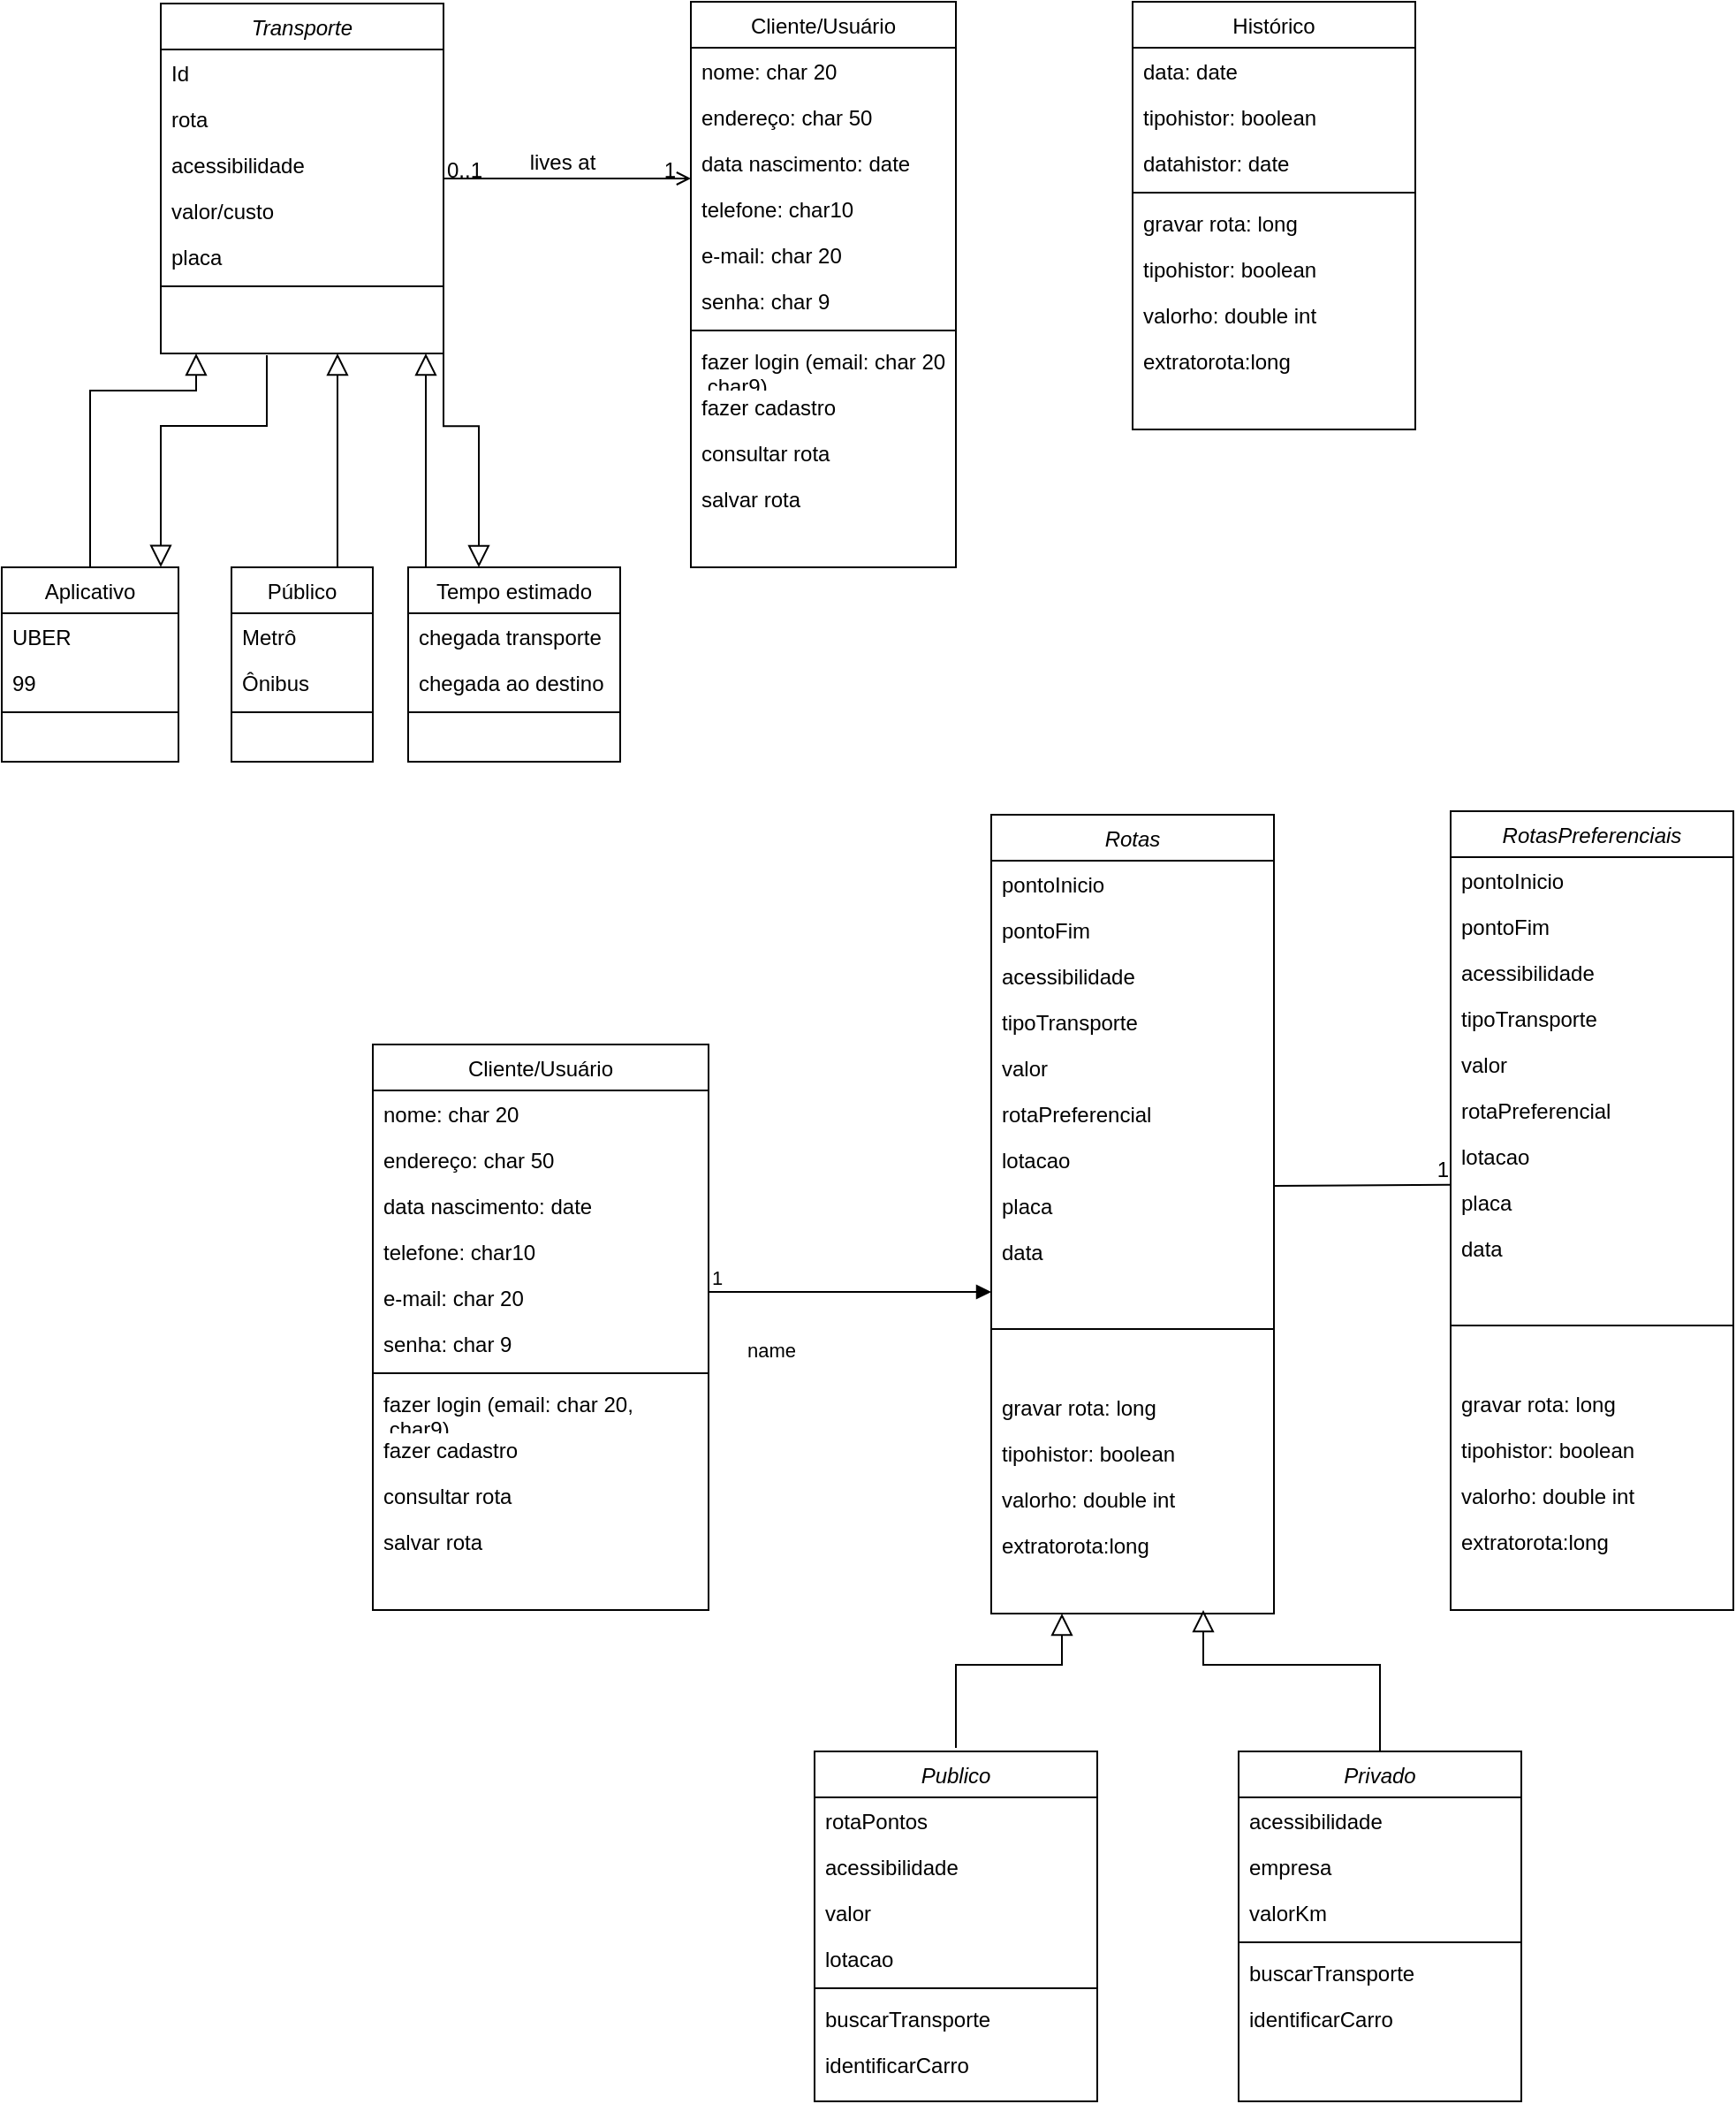 <mxfile version="15.2.9" type="github">
  <diagram id="C5RBs43oDa-KdzZeNtuy" name="Page-1">
    <mxGraphModel dx="1597" dy="752" grid="1" gridSize="10" guides="1" tooltips="1" connect="1" arrows="1" fold="1" page="1" pageScale="1" pageWidth="1169" pageHeight="1654" math="0" shadow="0">
      <root>
        <mxCell id="WIyWlLk6GJQsqaUBKTNV-0" />
        <mxCell id="WIyWlLk6GJQsqaUBKTNV-1" parent="WIyWlLk6GJQsqaUBKTNV-0" />
        <mxCell id="zkfFHV4jXpPFQw0GAbJ--0" value="Transporte" style="swimlane;fontStyle=2;align=center;verticalAlign=top;childLayout=stackLayout;horizontal=1;startSize=26;horizontalStack=0;resizeParent=1;resizeLast=0;collapsible=1;marginBottom=0;rounded=0;shadow=0;strokeWidth=1;" parent="WIyWlLk6GJQsqaUBKTNV-1" vertex="1">
          <mxGeometry x="110" y="51" width="160" height="198" as="geometry">
            <mxRectangle x="230" y="140" width="160" height="26" as="alternateBounds" />
          </mxGeometry>
        </mxCell>
        <mxCell id="zkfFHV4jXpPFQw0GAbJ--1" value="Id" style="text;align=left;verticalAlign=top;spacingLeft=4;spacingRight=4;overflow=hidden;rotatable=0;points=[[0,0.5],[1,0.5]];portConstraint=eastwest;" parent="zkfFHV4jXpPFQw0GAbJ--0" vertex="1">
          <mxGeometry y="26" width="160" height="26" as="geometry" />
        </mxCell>
        <mxCell id="zkfFHV4jXpPFQw0GAbJ--2" value="rota" style="text;align=left;verticalAlign=top;spacingLeft=4;spacingRight=4;overflow=hidden;rotatable=0;points=[[0,0.5],[1,0.5]];portConstraint=eastwest;rounded=0;shadow=0;html=0;" parent="zkfFHV4jXpPFQw0GAbJ--0" vertex="1">
          <mxGeometry y="52" width="160" height="26" as="geometry" />
        </mxCell>
        <mxCell id="hEZi3NW87GIdmJzUYA8E-1" value="acessibilidade" style="text;align=left;verticalAlign=top;spacingLeft=4;spacingRight=4;overflow=hidden;rotatable=0;points=[[0,0.5],[1,0.5]];portConstraint=eastwest;rounded=0;shadow=0;html=0;" parent="zkfFHV4jXpPFQw0GAbJ--0" vertex="1">
          <mxGeometry y="78" width="160" height="26" as="geometry" />
        </mxCell>
        <mxCell id="hEZi3NW87GIdmJzUYA8E-2" value="valor/custo" style="text;align=left;verticalAlign=top;spacingLeft=4;spacingRight=4;overflow=hidden;rotatable=0;points=[[0,0.5],[1,0.5]];portConstraint=eastwest;rounded=0;shadow=0;html=0;" parent="zkfFHV4jXpPFQw0GAbJ--0" vertex="1">
          <mxGeometry y="104" width="160" height="26" as="geometry" />
        </mxCell>
        <mxCell id="zkfFHV4jXpPFQw0GAbJ--3" value="placa" style="text;align=left;verticalAlign=top;spacingLeft=4;spacingRight=4;overflow=hidden;rotatable=0;points=[[0,0.5],[1,0.5]];portConstraint=eastwest;rounded=0;shadow=0;html=0;" parent="zkfFHV4jXpPFQw0GAbJ--0" vertex="1">
          <mxGeometry y="130" width="160" height="26" as="geometry" />
        </mxCell>
        <mxCell id="zkfFHV4jXpPFQw0GAbJ--4" value="" style="line;html=1;strokeWidth=1;align=left;verticalAlign=middle;spacingTop=-1;spacingLeft=3;spacingRight=3;rotatable=0;labelPosition=right;points=[];portConstraint=eastwest;" parent="zkfFHV4jXpPFQw0GAbJ--0" vertex="1">
          <mxGeometry y="156" width="160" height="8" as="geometry" />
        </mxCell>
        <mxCell id="zkfFHV4jXpPFQw0GAbJ--6" value="Aplicativo" style="swimlane;fontStyle=0;align=center;verticalAlign=top;childLayout=stackLayout;horizontal=1;startSize=26;horizontalStack=0;resizeParent=1;resizeLast=0;collapsible=1;marginBottom=0;rounded=0;shadow=0;strokeWidth=1;" parent="WIyWlLk6GJQsqaUBKTNV-1" vertex="1">
          <mxGeometry x="20" y="370" width="100" height="110" as="geometry">
            <mxRectangle x="130" y="380" width="160" height="26" as="alternateBounds" />
          </mxGeometry>
        </mxCell>
        <mxCell id="zkfFHV4jXpPFQw0GAbJ--7" value="UBER" style="text;align=left;verticalAlign=top;spacingLeft=4;spacingRight=4;overflow=hidden;rotatable=0;points=[[0,0.5],[1,0.5]];portConstraint=eastwest;" parent="zkfFHV4jXpPFQw0GAbJ--6" vertex="1">
          <mxGeometry y="26" width="100" height="26" as="geometry" />
        </mxCell>
        <mxCell id="zkfFHV4jXpPFQw0GAbJ--8" value="99" style="text;align=left;verticalAlign=top;spacingLeft=4;spacingRight=4;overflow=hidden;rotatable=0;points=[[0,0.5],[1,0.5]];portConstraint=eastwest;rounded=0;shadow=0;html=0;" parent="zkfFHV4jXpPFQw0GAbJ--6" vertex="1">
          <mxGeometry y="52" width="100" height="26" as="geometry" />
        </mxCell>
        <mxCell id="zkfFHV4jXpPFQw0GAbJ--9" value="" style="line;html=1;strokeWidth=1;align=left;verticalAlign=middle;spacingTop=-1;spacingLeft=3;spacingRight=3;rotatable=0;labelPosition=right;points=[];portConstraint=eastwest;" parent="zkfFHV4jXpPFQw0GAbJ--6" vertex="1">
          <mxGeometry y="78" width="100" height="8" as="geometry" />
        </mxCell>
        <mxCell id="zkfFHV4jXpPFQw0GAbJ--12" value="" style="endArrow=block;endSize=10;endFill=0;shadow=0;strokeWidth=1;rounded=0;edgeStyle=elbowEdgeStyle;elbow=vertical;" parent="WIyWlLk6GJQsqaUBKTNV-1" source="zkfFHV4jXpPFQw0GAbJ--6" target="zkfFHV4jXpPFQw0GAbJ--0" edge="1">
          <mxGeometry width="160" relative="1" as="geometry">
            <mxPoint x="200" y="203" as="sourcePoint" />
            <mxPoint x="200" y="203" as="targetPoint" />
            <Array as="points">
              <mxPoint x="130" y="270" />
              <mxPoint x="140" y="280" />
            </Array>
          </mxGeometry>
        </mxCell>
        <mxCell id="zkfFHV4jXpPFQw0GAbJ--17" value="Cliente/Usuário" style="swimlane;fontStyle=0;align=center;verticalAlign=top;childLayout=stackLayout;horizontal=1;startSize=26;horizontalStack=0;resizeParent=1;resizeLast=0;collapsible=1;marginBottom=0;rounded=0;shadow=0;strokeWidth=1;" parent="WIyWlLk6GJQsqaUBKTNV-1" vertex="1">
          <mxGeometry x="410" y="50" width="150" height="320" as="geometry">
            <mxRectangle x="550" y="140" width="160" height="26" as="alternateBounds" />
          </mxGeometry>
        </mxCell>
        <mxCell id="zkfFHV4jXpPFQw0GAbJ--18" value="nome: char 20" style="text;align=left;verticalAlign=top;spacingLeft=4;spacingRight=4;overflow=hidden;rotatable=0;points=[[0,0.5],[1,0.5]];portConstraint=eastwest;" parent="zkfFHV4jXpPFQw0GAbJ--17" vertex="1">
          <mxGeometry y="26" width="150" height="26" as="geometry" />
        </mxCell>
        <mxCell id="zkfFHV4jXpPFQw0GAbJ--19" value="endereço: char 50" style="text;align=left;verticalAlign=top;spacingLeft=4;spacingRight=4;overflow=hidden;rotatable=0;points=[[0,0.5],[1,0.5]];portConstraint=eastwest;rounded=0;shadow=0;html=0;" parent="zkfFHV4jXpPFQw0GAbJ--17" vertex="1">
          <mxGeometry y="52" width="150" height="26" as="geometry" />
        </mxCell>
        <mxCell id="zkfFHV4jXpPFQw0GAbJ--20" value="data nascimento: date" style="text;align=left;verticalAlign=top;spacingLeft=4;spacingRight=4;overflow=hidden;rotatable=0;points=[[0,0.5],[1,0.5]];portConstraint=eastwest;rounded=0;shadow=0;html=0;" parent="zkfFHV4jXpPFQw0GAbJ--17" vertex="1">
          <mxGeometry y="78" width="150" height="26" as="geometry" />
        </mxCell>
        <mxCell id="zkfFHV4jXpPFQw0GAbJ--21" value="telefone: char10" style="text;align=left;verticalAlign=top;spacingLeft=4;spacingRight=4;overflow=hidden;rotatable=0;points=[[0,0.5],[1,0.5]];portConstraint=eastwest;rounded=0;shadow=0;html=0;" parent="zkfFHV4jXpPFQw0GAbJ--17" vertex="1">
          <mxGeometry y="104" width="150" height="26" as="geometry" />
        </mxCell>
        <mxCell id="zkfFHV4jXpPFQw0GAbJ--22" value="e-mail: char 20" style="text;align=left;verticalAlign=top;spacingLeft=4;spacingRight=4;overflow=hidden;rotatable=0;points=[[0,0.5],[1,0.5]];portConstraint=eastwest;rounded=0;shadow=0;html=0;" parent="zkfFHV4jXpPFQw0GAbJ--17" vertex="1">
          <mxGeometry y="130" width="150" height="26" as="geometry" />
        </mxCell>
        <mxCell id="hEZi3NW87GIdmJzUYA8E-3" value="senha: char 9" style="text;align=left;verticalAlign=top;spacingLeft=4;spacingRight=4;overflow=hidden;rotatable=0;points=[[0,0.5],[1,0.5]];portConstraint=eastwest;rounded=0;shadow=0;html=0;" parent="zkfFHV4jXpPFQw0GAbJ--17" vertex="1">
          <mxGeometry y="156" width="150" height="26" as="geometry" />
        </mxCell>
        <mxCell id="zkfFHV4jXpPFQw0GAbJ--23" value="" style="line;html=1;strokeWidth=1;align=left;verticalAlign=middle;spacingTop=-1;spacingLeft=3;spacingRight=3;rotatable=0;labelPosition=right;points=[];portConstraint=eastwest;" parent="zkfFHV4jXpPFQw0GAbJ--17" vertex="1">
          <mxGeometry y="182" width="150" height="8" as="geometry" />
        </mxCell>
        <mxCell id="zkfFHV4jXpPFQw0GAbJ--24" value="fazer login (email: char 20,&#xa; char9)" style="text;align=left;verticalAlign=top;spacingLeft=4;spacingRight=4;overflow=hidden;rotatable=0;points=[[0,0.5],[1,0.5]];portConstraint=eastwest;" parent="zkfFHV4jXpPFQw0GAbJ--17" vertex="1">
          <mxGeometry y="190" width="150" height="26" as="geometry" />
        </mxCell>
        <mxCell id="zkfFHV4jXpPFQw0GAbJ--25" value="fazer cadastro" style="text;align=left;verticalAlign=top;spacingLeft=4;spacingRight=4;overflow=hidden;rotatable=0;points=[[0,0.5],[1,0.5]];portConstraint=eastwest;" parent="zkfFHV4jXpPFQw0GAbJ--17" vertex="1">
          <mxGeometry y="216" width="150" height="26" as="geometry" />
        </mxCell>
        <mxCell id="hEZi3NW87GIdmJzUYA8E-16" value="consultar rota" style="text;align=left;verticalAlign=top;spacingLeft=4;spacingRight=4;overflow=hidden;rotatable=0;points=[[0,0.5],[1,0.5]];portConstraint=eastwest;" parent="zkfFHV4jXpPFQw0GAbJ--17" vertex="1">
          <mxGeometry y="242" width="150" height="26" as="geometry" />
        </mxCell>
        <mxCell id="hEZi3NW87GIdmJzUYA8E-17" value="salvar rota" style="text;align=left;verticalAlign=top;spacingLeft=4;spacingRight=4;overflow=hidden;rotatable=0;points=[[0,0.5],[1,0.5]];portConstraint=eastwest;" parent="zkfFHV4jXpPFQw0GAbJ--17" vertex="1">
          <mxGeometry y="268" width="150" height="26" as="geometry" />
        </mxCell>
        <mxCell id="zkfFHV4jXpPFQw0GAbJ--26" value="" style="endArrow=open;shadow=0;strokeWidth=1;rounded=0;endFill=1;edgeStyle=elbowEdgeStyle;elbow=vertical;" parent="WIyWlLk6GJQsqaUBKTNV-1" source="zkfFHV4jXpPFQw0GAbJ--0" target="zkfFHV4jXpPFQw0GAbJ--17" edge="1">
          <mxGeometry x="0.5" y="41" relative="1" as="geometry">
            <mxPoint x="380" y="192" as="sourcePoint" />
            <mxPoint x="540" y="192" as="targetPoint" />
            <mxPoint x="-40" y="32" as="offset" />
          </mxGeometry>
        </mxCell>
        <mxCell id="zkfFHV4jXpPFQw0GAbJ--27" value="0..1" style="resizable=0;align=left;verticalAlign=bottom;labelBackgroundColor=none;fontSize=12;" parent="zkfFHV4jXpPFQw0GAbJ--26" connectable="0" vertex="1">
          <mxGeometry x="-1" relative="1" as="geometry">
            <mxPoint y="4" as="offset" />
          </mxGeometry>
        </mxCell>
        <mxCell id="zkfFHV4jXpPFQw0GAbJ--28" value="1" style="resizable=0;align=right;verticalAlign=bottom;labelBackgroundColor=none;fontSize=12;" parent="zkfFHV4jXpPFQw0GAbJ--26" connectable="0" vertex="1">
          <mxGeometry x="1" relative="1" as="geometry">
            <mxPoint x="-7" y="4" as="offset" />
          </mxGeometry>
        </mxCell>
        <mxCell id="zkfFHV4jXpPFQw0GAbJ--29" value="lives at" style="text;html=1;resizable=0;points=[];;align=center;verticalAlign=middle;labelBackgroundColor=none;rounded=0;shadow=0;strokeWidth=1;fontSize=12;" parent="zkfFHV4jXpPFQw0GAbJ--26" vertex="1" connectable="0">
          <mxGeometry x="0.5" y="49" relative="1" as="geometry">
            <mxPoint x="-38" y="40" as="offset" />
          </mxGeometry>
        </mxCell>
        <mxCell id="hEZi3NW87GIdmJzUYA8E-4" value="Histórico" style="swimlane;fontStyle=0;align=center;verticalAlign=top;childLayout=stackLayout;horizontal=1;startSize=26;horizontalStack=0;resizeParent=1;resizeLast=0;collapsible=1;marginBottom=0;rounded=0;shadow=0;strokeWidth=1;" parent="WIyWlLk6GJQsqaUBKTNV-1" vertex="1">
          <mxGeometry x="660" y="50" width="160" height="242" as="geometry">
            <mxRectangle x="550" y="140" width="160" height="26" as="alternateBounds" />
          </mxGeometry>
        </mxCell>
        <mxCell id="hEZi3NW87GIdmJzUYA8E-5" value="data: date" style="text;align=left;verticalAlign=top;spacingLeft=4;spacingRight=4;overflow=hidden;rotatable=0;points=[[0,0.5],[1,0.5]];portConstraint=eastwest;" parent="hEZi3NW87GIdmJzUYA8E-4" vertex="1">
          <mxGeometry y="26" width="160" height="26" as="geometry" />
        </mxCell>
        <mxCell id="hEZi3NW87GIdmJzUYA8E-6" value="tipohistor: boolean" style="text;align=left;verticalAlign=top;spacingLeft=4;spacingRight=4;overflow=hidden;rotatable=0;points=[[0,0.5],[1,0.5]];portConstraint=eastwest;rounded=0;shadow=0;html=0;" parent="hEZi3NW87GIdmJzUYA8E-4" vertex="1">
          <mxGeometry y="52" width="160" height="26" as="geometry" />
        </mxCell>
        <mxCell id="hEZi3NW87GIdmJzUYA8E-7" value="datahistor: date" style="text;align=left;verticalAlign=top;spacingLeft=4;spacingRight=4;overflow=hidden;rotatable=0;points=[[0,0.5],[1,0.5]];portConstraint=eastwest;rounded=0;shadow=0;html=0;" parent="hEZi3NW87GIdmJzUYA8E-4" vertex="1">
          <mxGeometry y="78" width="160" height="26" as="geometry" />
        </mxCell>
        <mxCell id="hEZi3NW87GIdmJzUYA8E-11" value="" style="line;html=1;strokeWidth=1;align=left;verticalAlign=middle;spacingTop=-1;spacingLeft=3;spacingRight=3;rotatable=0;labelPosition=right;points=[];portConstraint=eastwest;" parent="hEZi3NW87GIdmJzUYA8E-4" vertex="1">
          <mxGeometry y="104" width="160" height="8" as="geometry" />
        </mxCell>
        <mxCell id="hEZi3NW87GIdmJzUYA8E-12" value="gravar rota: long" style="text;align=left;verticalAlign=top;spacingLeft=4;spacingRight=4;overflow=hidden;rotatable=0;points=[[0,0.5],[1,0.5]];portConstraint=eastwest;" parent="hEZi3NW87GIdmJzUYA8E-4" vertex="1">
          <mxGeometry y="112" width="160" height="26" as="geometry" />
        </mxCell>
        <mxCell id="hEZi3NW87GIdmJzUYA8E-13" value="tipohistor: boolean" style="text;align=left;verticalAlign=top;spacingLeft=4;spacingRight=4;overflow=hidden;rotatable=0;points=[[0,0.5],[1,0.5]];portConstraint=eastwest;" parent="hEZi3NW87GIdmJzUYA8E-4" vertex="1">
          <mxGeometry y="138" width="160" height="26" as="geometry" />
        </mxCell>
        <mxCell id="hEZi3NW87GIdmJzUYA8E-14" value="valorho: double int" style="text;align=left;verticalAlign=top;spacingLeft=4;spacingRight=4;overflow=hidden;rotatable=0;points=[[0,0.5],[1,0.5]];portConstraint=eastwest;" parent="hEZi3NW87GIdmJzUYA8E-4" vertex="1">
          <mxGeometry y="164" width="160" height="26" as="geometry" />
        </mxCell>
        <mxCell id="hEZi3NW87GIdmJzUYA8E-15" value="extratorota:long" style="text;align=left;verticalAlign=top;spacingLeft=4;spacingRight=4;overflow=hidden;rotatable=0;points=[[0,0.5],[1,0.5]];portConstraint=eastwest;" parent="hEZi3NW87GIdmJzUYA8E-4" vertex="1">
          <mxGeometry y="190" width="160" height="26" as="geometry" />
        </mxCell>
        <mxCell id="hEZi3NW87GIdmJzUYA8E-18" value="" style="endArrow=block;endSize=10;endFill=0;shadow=0;strokeWidth=1;rounded=0;edgeStyle=elbowEdgeStyle;elbow=vertical;" parent="WIyWlLk6GJQsqaUBKTNV-1" edge="1">
          <mxGeometry width="160" relative="1" as="geometry">
            <mxPoint x="210" y="370" as="sourcePoint" />
            <mxPoint x="210" y="249" as="targetPoint" />
            <Array as="points">
              <mxPoint x="210" y="280" />
            </Array>
          </mxGeometry>
        </mxCell>
        <mxCell id="hEZi3NW87GIdmJzUYA8E-19" value="Público" style="swimlane;fontStyle=0;align=center;verticalAlign=top;childLayout=stackLayout;horizontal=1;startSize=26;horizontalStack=0;resizeParent=1;resizeLast=0;collapsible=1;marginBottom=0;rounded=0;shadow=0;strokeWidth=1;" parent="WIyWlLk6GJQsqaUBKTNV-1" vertex="1">
          <mxGeometry x="150" y="370" width="80" height="110" as="geometry">
            <mxRectangle x="130" y="380" width="160" height="26" as="alternateBounds" />
          </mxGeometry>
        </mxCell>
        <mxCell id="hEZi3NW87GIdmJzUYA8E-20" value="Metrô" style="text;align=left;verticalAlign=top;spacingLeft=4;spacingRight=4;overflow=hidden;rotatable=0;points=[[0,0.5],[1,0.5]];portConstraint=eastwest;" parent="hEZi3NW87GIdmJzUYA8E-19" vertex="1">
          <mxGeometry y="26" width="80" height="26" as="geometry" />
        </mxCell>
        <mxCell id="hEZi3NW87GIdmJzUYA8E-21" value="Ônibus" style="text;align=left;verticalAlign=top;spacingLeft=4;spacingRight=4;overflow=hidden;rotatable=0;points=[[0,0.5],[1,0.5]];portConstraint=eastwest;rounded=0;shadow=0;html=0;" parent="hEZi3NW87GIdmJzUYA8E-19" vertex="1">
          <mxGeometry y="52" width="80" height="26" as="geometry" />
        </mxCell>
        <mxCell id="hEZi3NW87GIdmJzUYA8E-22" value="" style="line;html=1;strokeWidth=1;align=left;verticalAlign=middle;spacingTop=-1;spacingLeft=3;spacingRight=3;rotatable=0;labelPosition=right;points=[];portConstraint=eastwest;" parent="hEZi3NW87GIdmJzUYA8E-19" vertex="1">
          <mxGeometry y="78" width="80" height="8" as="geometry" />
        </mxCell>
        <mxCell id="hEZi3NW87GIdmJzUYA8E-23" value="" style="endArrow=block;endSize=10;endFill=0;shadow=0;strokeWidth=1;rounded=0;edgeStyle=elbowEdgeStyle;elbow=vertical;entryX=0.9;entryY=-0.001;entryDx=0;entryDy=0;entryPerimeter=0;" parent="WIyWlLk6GJQsqaUBKTNV-1" target="zkfFHV4jXpPFQw0GAbJ--6" edge="1">
          <mxGeometry width="160" relative="1" as="geometry">
            <mxPoint x="170" y="250" as="sourcePoint" />
            <mxPoint x="150" y="259" as="targetPoint" />
            <Array as="points">
              <mxPoint x="150" y="290" />
            </Array>
          </mxGeometry>
        </mxCell>
        <mxCell id="hEZi3NW87GIdmJzUYA8E-24" value="Tempo estimado" style="swimlane;fontStyle=0;align=center;verticalAlign=top;childLayout=stackLayout;horizontal=1;startSize=26;horizontalStack=0;resizeParent=1;resizeLast=0;collapsible=1;marginBottom=0;rounded=0;shadow=0;strokeWidth=1;" parent="WIyWlLk6GJQsqaUBKTNV-1" vertex="1">
          <mxGeometry x="250" y="370" width="120" height="110" as="geometry">
            <mxRectangle x="130" y="380" width="160" height="26" as="alternateBounds" />
          </mxGeometry>
        </mxCell>
        <mxCell id="hEZi3NW87GIdmJzUYA8E-25" value="chegada transporte" style="text;align=left;verticalAlign=top;spacingLeft=4;spacingRight=4;overflow=hidden;rotatable=0;points=[[0,0.5],[1,0.5]];portConstraint=eastwest;" parent="hEZi3NW87GIdmJzUYA8E-24" vertex="1">
          <mxGeometry y="26" width="120" height="26" as="geometry" />
        </mxCell>
        <mxCell id="hEZi3NW87GIdmJzUYA8E-26" value="chegada ao destino" style="text;align=left;verticalAlign=top;spacingLeft=4;spacingRight=4;overflow=hidden;rotatable=0;points=[[0,0.5],[1,0.5]];portConstraint=eastwest;rounded=0;shadow=0;html=0;" parent="hEZi3NW87GIdmJzUYA8E-24" vertex="1">
          <mxGeometry y="52" width="120" height="26" as="geometry" />
        </mxCell>
        <mxCell id="hEZi3NW87GIdmJzUYA8E-27" value="" style="line;html=1;strokeWidth=1;align=left;verticalAlign=middle;spacingTop=-1;spacingLeft=3;spacingRight=3;rotatable=0;labelPosition=right;points=[];portConstraint=eastwest;" parent="hEZi3NW87GIdmJzUYA8E-24" vertex="1">
          <mxGeometry y="78" width="120" height="8" as="geometry" />
        </mxCell>
        <mxCell id="hEZi3NW87GIdmJzUYA8E-28" value="" style="endArrow=block;endSize=10;endFill=0;shadow=0;strokeWidth=1;rounded=0;edgeStyle=elbowEdgeStyle;elbow=vertical;" parent="WIyWlLk6GJQsqaUBKTNV-1" edge="1">
          <mxGeometry width="160" relative="1" as="geometry">
            <mxPoint x="260" y="370" as="sourcePoint" />
            <mxPoint x="260" y="249" as="targetPoint" />
            <Array as="points">
              <mxPoint x="240" y="300" />
            </Array>
          </mxGeometry>
        </mxCell>
        <mxCell id="hEZi3NW87GIdmJzUYA8E-29" value="" style="endArrow=block;endSize=10;endFill=0;shadow=0;strokeWidth=1;rounded=0;edgeStyle=elbowEdgeStyle;elbow=vertical;entryX=0.9;entryY=-0.001;entryDx=0;entryDy=0;entryPerimeter=0;exitX=1;exitY=1;exitDx=0;exitDy=0;" parent="WIyWlLk6GJQsqaUBKTNV-1" source="zkfFHV4jXpPFQw0GAbJ--0" edge="1">
          <mxGeometry width="160" relative="1" as="geometry">
            <mxPoint x="350" y="250.11" as="sourcePoint" />
            <mxPoint x="290" y="370" as="targetPoint" />
            <Array as="points">
              <mxPoint x="330" y="290.11" />
            </Array>
          </mxGeometry>
        </mxCell>
        <mxCell id="9FR6ZJBjA45qDFDVuKuG-0" value="Publico" style="swimlane;fontStyle=2;align=center;verticalAlign=top;childLayout=stackLayout;horizontal=1;startSize=26;horizontalStack=0;resizeParent=1;resizeLast=0;collapsible=1;marginBottom=0;rounded=0;shadow=0;strokeWidth=1;" vertex="1" parent="WIyWlLk6GJQsqaUBKTNV-1">
          <mxGeometry x="480" y="1040" width="160" height="198" as="geometry">
            <mxRectangle x="230" y="140" width="160" height="26" as="alternateBounds" />
          </mxGeometry>
        </mxCell>
        <mxCell id="9FR6ZJBjA45qDFDVuKuG-2" value="rotaPontos" style="text;align=left;verticalAlign=top;spacingLeft=4;spacingRight=4;overflow=hidden;rotatable=0;points=[[0,0.5],[1,0.5]];portConstraint=eastwest;rounded=0;shadow=0;html=0;" vertex="1" parent="9FR6ZJBjA45qDFDVuKuG-0">
          <mxGeometry y="26" width="160" height="26" as="geometry" />
        </mxCell>
        <mxCell id="9FR6ZJBjA45qDFDVuKuG-3" value="acessibilidade" style="text;align=left;verticalAlign=top;spacingLeft=4;spacingRight=4;overflow=hidden;rotatable=0;points=[[0,0.5],[1,0.5]];portConstraint=eastwest;rounded=0;shadow=0;html=0;" vertex="1" parent="9FR6ZJBjA45qDFDVuKuG-0">
          <mxGeometry y="52" width="160" height="26" as="geometry" />
        </mxCell>
        <mxCell id="9FR6ZJBjA45qDFDVuKuG-4" value="valor" style="text;align=left;verticalAlign=top;spacingLeft=4;spacingRight=4;overflow=hidden;rotatable=0;points=[[0,0.5],[1,0.5]];portConstraint=eastwest;rounded=0;shadow=0;html=0;" vertex="1" parent="9FR6ZJBjA45qDFDVuKuG-0">
          <mxGeometry y="78" width="160" height="26" as="geometry" />
        </mxCell>
        <mxCell id="9FR6ZJBjA45qDFDVuKuG-5" value="lotacao" style="text;align=left;verticalAlign=top;spacingLeft=4;spacingRight=4;overflow=hidden;rotatable=0;points=[[0,0.5],[1,0.5]];portConstraint=eastwest;rounded=0;shadow=0;html=0;" vertex="1" parent="9FR6ZJBjA45qDFDVuKuG-0">
          <mxGeometry y="104" width="160" height="26" as="geometry" />
        </mxCell>
        <mxCell id="9FR6ZJBjA45qDFDVuKuG-6" value="" style="line;html=1;strokeWidth=1;align=left;verticalAlign=middle;spacingTop=-1;spacingLeft=3;spacingRight=3;rotatable=0;labelPosition=right;points=[];portConstraint=eastwest;" vertex="1" parent="9FR6ZJBjA45qDFDVuKuG-0">
          <mxGeometry y="130" width="160" height="8" as="geometry" />
        </mxCell>
        <mxCell id="9FR6ZJBjA45qDFDVuKuG-66" value="buscarTransporte" style="text;align=left;verticalAlign=top;spacingLeft=4;spacingRight=4;overflow=hidden;rotatable=0;points=[[0,0.5],[1,0.5]];portConstraint=eastwest;" vertex="1" parent="9FR6ZJBjA45qDFDVuKuG-0">
          <mxGeometry y="138" width="160" height="26" as="geometry" />
        </mxCell>
        <mxCell id="9FR6ZJBjA45qDFDVuKuG-68" value="identificarCarro" style="text;align=left;verticalAlign=top;spacingLeft=4;spacingRight=4;overflow=hidden;rotatable=0;points=[[0,0.5],[1,0.5]];portConstraint=eastwest;" vertex="1" parent="9FR6ZJBjA45qDFDVuKuG-0">
          <mxGeometry y="164" width="160" height="26" as="geometry" />
        </mxCell>
        <mxCell id="9FR6ZJBjA45qDFDVuKuG-8" value="Privado" style="swimlane;fontStyle=2;align=center;verticalAlign=top;childLayout=stackLayout;horizontal=1;startSize=26;horizontalStack=0;resizeParent=1;resizeLast=0;collapsible=1;marginBottom=0;rounded=0;shadow=0;strokeWidth=1;" vertex="1" parent="WIyWlLk6GJQsqaUBKTNV-1">
          <mxGeometry x="720" y="1040" width="160" height="198" as="geometry">
            <mxRectangle x="230" y="140" width="160" height="26" as="alternateBounds" />
          </mxGeometry>
        </mxCell>
        <mxCell id="9FR6ZJBjA45qDFDVuKuG-11" value="acessibilidade" style="text;align=left;verticalAlign=top;spacingLeft=4;spacingRight=4;overflow=hidden;rotatable=0;points=[[0,0.5],[1,0.5]];portConstraint=eastwest;rounded=0;shadow=0;html=0;" vertex="1" parent="9FR6ZJBjA45qDFDVuKuG-8">
          <mxGeometry y="26" width="160" height="26" as="geometry" />
        </mxCell>
        <mxCell id="9FR6ZJBjA45qDFDVuKuG-49" value="empresa" style="text;align=left;verticalAlign=top;spacingLeft=4;spacingRight=4;overflow=hidden;rotatable=0;points=[[0,0.5],[1,0.5]];portConstraint=eastwest;rounded=0;shadow=0;html=0;" vertex="1" parent="9FR6ZJBjA45qDFDVuKuG-8">
          <mxGeometry y="52" width="160" height="26" as="geometry" />
        </mxCell>
        <mxCell id="9FR6ZJBjA45qDFDVuKuG-12" value="valorKm" style="text;align=left;verticalAlign=top;spacingLeft=4;spacingRight=4;overflow=hidden;rotatable=0;points=[[0,0.5],[1,0.5]];portConstraint=eastwest;rounded=0;shadow=0;html=0;" vertex="1" parent="9FR6ZJBjA45qDFDVuKuG-8">
          <mxGeometry y="78" width="160" height="26" as="geometry" />
        </mxCell>
        <mxCell id="9FR6ZJBjA45qDFDVuKuG-14" value="" style="line;html=1;strokeWidth=1;align=left;verticalAlign=middle;spacingTop=-1;spacingLeft=3;spacingRight=3;rotatable=0;labelPosition=right;points=[];portConstraint=eastwest;" vertex="1" parent="9FR6ZJBjA45qDFDVuKuG-8">
          <mxGeometry y="104" width="160" height="8" as="geometry" />
        </mxCell>
        <mxCell id="9FR6ZJBjA45qDFDVuKuG-67" value="buscarTransporte" style="text;align=left;verticalAlign=top;spacingLeft=4;spacingRight=4;overflow=hidden;rotatable=0;points=[[0,0.5],[1,0.5]];portConstraint=eastwest;" vertex="1" parent="9FR6ZJBjA45qDFDVuKuG-8">
          <mxGeometry y="112" width="160" height="26" as="geometry" />
        </mxCell>
        <mxCell id="9FR6ZJBjA45qDFDVuKuG-69" value="identificarCarro" style="text;align=left;verticalAlign=top;spacingLeft=4;spacingRight=4;overflow=hidden;rotatable=0;points=[[0,0.5],[1,0.5]];portConstraint=eastwest;" vertex="1" parent="9FR6ZJBjA45qDFDVuKuG-8">
          <mxGeometry y="138" width="160" height="26" as="geometry" />
        </mxCell>
        <mxCell id="9FR6ZJBjA45qDFDVuKuG-22" value="Rotas" style="swimlane;fontStyle=2;align=center;verticalAlign=top;childLayout=stackLayout;horizontal=1;startSize=26;horizontalStack=0;resizeParent=1;resizeLast=0;collapsible=1;marginBottom=0;rounded=0;shadow=0;strokeWidth=1;" vertex="1" parent="WIyWlLk6GJQsqaUBKTNV-1">
          <mxGeometry x="580" y="510" width="160" height="452" as="geometry">
            <mxRectangle x="230" y="140" width="160" height="26" as="alternateBounds" />
          </mxGeometry>
        </mxCell>
        <mxCell id="9FR6ZJBjA45qDFDVuKuG-24" value="pontoInicio" style="text;align=left;verticalAlign=top;spacingLeft=4;spacingRight=4;overflow=hidden;rotatable=0;points=[[0,0.5],[1,0.5]];portConstraint=eastwest;rounded=0;shadow=0;html=0;" vertex="1" parent="9FR6ZJBjA45qDFDVuKuG-22">
          <mxGeometry y="26" width="160" height="26" as="geometry" />
        </mxCell>
        <mxCell id="9FR6ZJBjA45qDFDVuKuG-27" value="pontoFim" style="text;align=left;verticalAlign=top;spacingLeft=4;spacingRight=4;overflow=hidden;rotatable=0;points=[[0,0.5],[1,0.5]];portConstraint=eastwest;rounded=0;shadow=0;html=0;" vertex="1" parent="9FR6ZJBjA45qDFDVuKuG-22">
          <mxGeometry y="52" width="160" height="26" as="geometry" />
        </mxCell>
        <mxCell id="9FR6ZJBjA45qDFDVuKuG-28" value="acessibilidade" style="text;align=left;verticalAlign=top;spacingLeft=4;spacingRight=4;overflow=hidden;rotatable=0;points=[[0,0.5],[1,0.5]];portConstraint=eastwest;rounded=0;shadow=0;html=0;" vertex="1" parent="9FR6ZJBjA45qDFDVuKuG-22">
          <mxGeometry y="78" width="160" height="26" as="geometry" />
        </mxCell>
        <mxCell id="9FR6ZJBjA45qDFDVuKuG-29" value="tipoTransporte" style="text;align=left;verticalAlign=top;spacingLeft=4;spacingRight=4;overflow=hidden;rotatable=0;points=[[0,0.5],[1,0.5]];portConstraint=eastwest;rounded=0;shadow=0;html=0;" vertex="1" parent="9FR6ZJBjA45qDFDVuKuG-22">
          <mxGeometry y="104" width="160" height="26" as="geometry" />
        </mxCell>
        <mxCell id="9FR6ZJBjA45qDFDVuKuG-43" value="valor" style="text;align=left;verticalAlign=top;spacingLeft=4;spacingRight=4;overflow=hidden;rotatable=0;points=[[0,0.5],[1,0.5]];portConstraint=eastwest;rounded=0;shadow=0;html=0;" vertex="1" parent="9FR6ZJBjA45qDFDVuKuG-22">
          <mxGeometry y="130" width="160" height="26" as="geometry" />
        </mxCell>
        <mxCell id="9FR6ZJBjA45qDFDVuKuG-25" value="rotaPreferencial" style="text;align=left;verticalAlign=top;spacingLeft=4;spacingRight=4;overflow=hidden;rotatable=0;points=[[0,0.5],[1,0.5]];portConstraint=eastwest;rounded=0;shadow=0;html=0;" vertex="1" parent="9FR6ZJBjA45qDFDVuKuG-22">
          <mxGeometry y="156" width="160" height="26" as="geometry" />
        </mxCell>
        <mxCell id="9FR6ZJBjA45qDFDVuKuG-44" value="lotacao" style="text;align=left;verticalAlign=top;spacingLeft=4;spacingRight=4;overflow=hidden;rotatable=0;points=[[0,0.5],[1,0.5]];portConstraint=eastwest;rounded=0;shadow=0;html=0;" vertex="1" parent="9FR6ZJBjA45qDFDVuKuG-22">
          <mxGeometry y="182" width="160" height="26" as="geometry" />
        </mxCell>
        <mxCell id="9FR6ZJBjA45qDFDVuKuG-47" value="placa" style="text;align=left;verticalAlign=top;spacingLeft=4;spacingRight=4;overflow=hidden;rotatable=0;points=[[0,0.5],[1,0.5]];portConstraint=eastwest;rounded=0;shadow=0;html=0;" vertex="1" parent="9FR6ZJBjA45qDFDVuKuG-22">
          <mxGeometry y="208" width="160" height="26" as="geometry" />
        </mxCell>
        <mxCell id="9FR6ZJBjA45qDFDVuKuG-48" value="data" style="text;align=left;verticalAlign=top;spacingLeft=4;spacingRight=4;overflow=hidden;rotatable=0;points=[[0,0.5],[1,0.5]];portConstraint=eastwest;rounded=0;shadow=0;html=0;" vertex="1" parent="9FR6ZJBjA45qDFDVuKuG-22">
          <mxGeometry y="234" width="160" height="26" as="geometry" />
        </mxCell>
        <mxCell id="9FR6ZJBjA45qDFDVuKuG-26" value="" style="line;html=1;strokeWidth=1;align=left;verticalAlign=middle;spacingTop=-1;spacingLeft=3;spacingRight=3;rotatable=0;labelPosition=right;points=[];portConstraint=eastwest;" vertex="1" parent="9FR6ZJBjA45qDFDVuKuG-22">
          <mxGeometry y="260" width="160" height="62" as="geometry" />
        </mxCell>
        <mxCell id="9FR6ZJBjA45qDFDVuKuG-62" value="gravar rota: long" style="text;align=left;verticalAlign=top;spacingLeft=4;spacingRight=4;overflow=hidden;rotatable=0;points=[[0,0.5],[1,0.5]];portConstraint=eastwest;" vertex="1" parent="9FR6ZJBjA45qDFDVuKuG-22">
          <mxGeometry y="322" width="160" height="26" as="geometry" />
        </mxCell>
        <mxCell id="9FR6ZJBjA45qDFDVuKuG-63" value="tipohistor: boolean" style="text;align=left;verticalAlign=top;spacingLeft=4;spacingRight=4;overflow=hidden;rotatable=0;points=[[0,0.5],[1,0.5]];portConstraint=eastwest;" vertex="1" parent="9FR6ZJBjA45qDFDVuKuG-22">
          <mxGeometry y="348" width="160" height="26" as="geometry" />
        </mxCell>
        <mxCell id="9FR6ZJBjA45qDFDVuKuG-64" value="valorho: double int" style="text;align=left;verticalAlign=top;spacingLeft=4;spacingRight=4;overflow=hidden;rotatable=0;points=[[0,0.5],[1,0.5]];portConstraint=eastwest;" vertex="1" parent="9FR6ZJBjA45qDFDVuKuG-22">
          <mxGeometry y="374" width="160" height="26" as="geometry" />
        </mxCell>
        <mxCell id="9FR6ZJBjA45qDFDVuKuG-65" value="extratorota:long" style="text;align=left;verticalAlign=top;spacingLeft=4;spacingRight=4;overflow=hidden;rotatable=0;points=[[0,0.5],[1,0.5]];portConstraint=eastwest;" vertex="1" parent="9FR6ZJBjA45qDFDVuKuG-22">
          <mxGeometry y="400" width="160" height="26" as="geometry" />
        </mxCell>
        <mxCell id="9FR6ZJBjA45qDFDVuKuG-31" value="Cliente/Usuário" style="swimlane;fontStyle=0;align=center;verticalAlign=top;childLayout=stackLayout;horizontal=1;startSize=26;horizontalStack=0;resizeParent=1;resizeLast=0;collapsible=1;marginBottom=0;rounded=0;shadow=0;strokeWidth=1;" vertex="1" parent="WIyWlLk6GJQsqaUBKTNV-1">
          <mxGeometry x="230" y="640" width="190" height="320" as="geometry">
            <mxRectangle x="550" y="140" width="160" height="26" as="alternateBounds" />
          </mxGeometry>
        </mxCell>
        <mxCell id="9FR6ZJBjA45qDFDVuKuG-32" value="nome: char 20" style="text;align=left;verticalAlign=top;spacingLeft=4;spacingRight=4;overflow=hidden;rotatable=0;points=[[0,0.5],[1,0.5]];portConstraint=eastwest;" vertex="1" parent="9FR6ZJBjA45qDFDVuKuG-31">
          <mxGeometry y="26" width="190" height="26" as="geometry" />
        </mxCell>
        <mxCell id="9FR6ZJBjA45qDFDVuKuG-33" value="endereço: char 50" style="text;align=left;verticalAlign=top;spacingLeft=4;spacingRight=4;overflow=hidden;rotatable=0;points=[[0,0.5],[1,0.5]];portConstraint=eastwest;rounded=0;shadow=0;html=0;" vertex="1" parent="9FR6ZJBjA45qDFDVuKuG-31">
          <mxGeometry y="52" width="190" height="26" as="geometry" />
        </mxCell>
        <mxCell id="9FR6ZJBjA45qDFDVuKuG-34" value="data nascimento: date" style="text;align=left;verticalAlign=top;spacingLeft=4;spacingRight=4;overflow=hidden;rotatable=0;points=[[0,0.5],[1,0.5]];portConstraint=eastwest;rounded=0;shadow=0;html=0;" vertex="1" parent="9FR6ZJBjA45qDFDVuKuG-31">
          <mxGeometry y="78" width="190" height="26" as="geometry" />
        </mxCell>
        <mxCell id="9FR6ZJBjA45qDFDVuKuG-35" value="telefone: char10" style="text;align=left;verticalAlign=top;spacingLeft=4;spacingRight=4;overflow=hidden;rotatable=0;points=[[0,0.5],[1,0.5]];portConstraint=eastwest;rounded=0;shadow=0;html=0;" vertex="1" parent="9FR6ZJBjA45qDFDVuKuG-31">
          <mxGeometry y="104" width="190" height="26" as="geometry" />
        </mxCell>
        <mxCell id="9FR6ZJBjA45qDFDVuKuG-36" value="e-mail: char 20" style="text;align=left;verticalAlign=top;spacingLeft=4;spacingRight=4;overflow=hidden;rotatable=0;points=[[0,0.5],[1,0.5]];portConstraint=eastwest;rounded=0;shadow=0;html=0;" vertex="1" parent="9FR6ZJBjA45qDFDVuKuG-31">
          <mxGeometry y="130" width="190" height="26" as="geometry" />
        </mxCell>
        <mxCell id="9FR6ZJBjA45qDFDVuKuG-37" value="senha: char 9" style="text;align=left;verticalAlign=top;spacingLeft=4;spacingRight=4;overflow=hidden;rotatable=0;points=[[0,0.5],[1,0.5]];portConstraint=eastwest;rounded=0;shadow=0;html=0;" vertex="1" parent="9FR6ZJBjA45qDFDVuKuG-31">
          <mxGeometry y="156" width="190" height="26" as="geometry" />
        </mxCell>
        <mxCell id="9FR6ZJBjA45qDFDVuKuG-38" value="" style="line;html=1;strokeWidth=1;align=left;verticalAlign=middle;spacingTop=-1;spacingLeft=3;spacingRight=3;rotatable=0;labelPosition=right;points=[];portConstraint=eastwest;" vertex="1" parent="9FR6ZJBjA45qDFDVuKuG-31">
          <mxGeometry y="182" width="190" height="8" as="geometry" />
        </mxCell>
        <mxCell id="9FR6ZJBjA45qDFDVuKuG-39" value="fazer login (email: char 20,&#xa; char9)" style="text;align=left;verticalAlign=top;spacingLeft=4;spacingRight=4;overflow=hidden;rotatable=0;points=[[0,0.5],[1,0.5]];portConstraint=eastwest;" vertex="1" parent="9FR6ZJBjA45qDFDVuKuG-31">
          <mxGeometry y="190" width="190" height="26" as="geometry" />
        </mxCell>
        <mxCell id="9FR6ZJBjA45qDFDVuKuG-40" value="fazer cadastro" style="text;align=left;verticalAlign=top;spacingLeft=4;spacingRight=4;overflow=hidden;rotatable=0;points=[[0,0.5],[1,0.5]];portConstraint=eastwest;" vertex="1" parent="9FR6ZJBjA45qDFDVuKuG-31">
          <mxGeometry y="216" width="190" height="26" as="geometry" />
        </mxCell>
        <mxCell id="9FR6ZJBjA45qDFDVuKuG-41" value="consultar rota" style="text;align=left;verticalAlign=top;spacingLeft=4;spacingRight=4;overflow=hidden;rotatable=0;points=[[0,0.5],[1,0.5]];portConstraint=eastwest;" vertex="1" parent="9FR6ZJBjA45qDFDVuKuG-31">
          <mxGeometry y="242" width="190" height="26" as="geometry" />
        </mxCell>
        <mxCell id="9FR6ZJBjA45qDFDVuKuG-42" value="salvar rota" style="text;align=left;verticalAlign=top;spacingLeft=4;spacingRight=4;overflow=hidden;rotatable=0;points=[[0,0.5],[1,0.5]];portConstraint=eastwest;" vertex="1" parent="9FR6ZJBjA45qDFDVuKuG-31">
          <mxGeometry y="268" width="190" height="26" as="geometry" />
        </mxCell>
        <mxCell id="9FR6ZJBjA45qDFDVuKuG-45" value="name" style="endArrow=block;endFill=1;html=1;edgeStyle=orthogonalEdgeStyle;align=left;verticalAlign=top;" edge="1" parent="WIyWlLk6GJQsqaUBKTNV-1">
          <mxGeometry x="-0.75" y="-20" relative="1" as="geometry">
            <mxPoint x="420" y="780" as="sourcePoint" />
            <mxPoint x="580" y="780" as="targetPoint" />
            <mxPoint as="offset" />
          </mxGeometry>
        </mxCell>
        <mxCell id="9FR6ZJBjA45qDFDVuKuG-46" value="1" style="edgeLabel;resizable=0;html=1;align=left;verticalAlign=bottom;" connectable="0" vertex="1" parent="9FR6ZJBjA45qDFDVuKuG-45">
          <mxGeometry x="-1" relative="1" as="geometry" />
        </mxCell>
        <mxCell id="9FR6ZJBjA45qDFDVuKuG-52" value="" style="endArrow=block;endSize=10;endFill=0;shadow=0;strokeWidth=1;rounded=0;edgeStyle=elbowEdgeStyle;elbow=vertical;" edge="1" parent="WIyWlLk6GJQsqaUBKTNV-1" source="9FR6ZJBjA45qDFDVuKuG-8">
          <mxGeometry width="160" relative="1" as="geometry">
            <mxPoint x="700" y="1081" as="sourcePoint" />
            <mxPoint x="700" y="960" as="targetPoint" />
            <Array as="points">
              <mxPoint x="700" y="991" />
            </Array>
          </mxGeometry>
        </mxCell>
        <mxCell id="9FR6ZJBjA45qDFDVuKuG-51" value="" style="endArrow=block;endSize=10;endFill=0;shadow=0;strokeWidth=1;rounded=0;edgeStyle=elbowEdgeStyle;elbow=vertical;entryX=0.25;entryY=1;entryDx=0;entryDy=0;" edge="1" parent="WIyWlLk6GJQsqaUBKTNV-1" target="9FR6ZJBjA45qDFDVuKuG-22">
          <mxGeometry width="160" relative="1" as="geometry">
            <mxPoint x="560" y="1038" as="sourcePoint" />
            <mxPoint x="590" y="960" as="targetPoint" />
            <Array as="points">
              <mxPoint x="590" y="991" />
            </Array>
          </mxGeometry>
        </mxCell>
        <mxCell id="9FR6ZJBjA45qDFDVuKuG-70" value="RotasPreferenciais" style="swimlane;fontStyle=2;align=center;verticalAlign=top;childLayout=stackLayout;horizontal=1;startSize=26;horizontalStack=0;resizeParent=1;resizeLast=0;collapsible=1;marginBottom=0;rounded=0;shadow=0;strokeWidth=1;" vertex="1" parent="WIyWlLk6GJQsqaUBKTNV-1">
          <mxGeometry x="840" y="508" width="160" height="452" as="geometry">
            <mxRectangle x="230" y="140" width="160" height="26" as="alternateBounds" />
          </mxGeometry>
        </mxCell>
        <mxCell id="9FR6ZJBjA45qDFDVuKuG-71" value="pontoInicio" style="text;align=left;verticalAlign=top;spacingLeft=4;spacingRight=4;overflow=hidden;rotatable=0;points=[[0,0.5],[1,0.5]];portConstraint=eastwest;rounded=0;shadow=0;html=0;" vertex="1" parent="9FR6ZJBjA45qDFDVuKuG-70">
          <mxGeometry y="26" width="160" height="26" as="geometry" />
        </mxCell>
        <mxCell id="9FR6ZJBjA45qDFDVuKuG-72" value="pontoFim" style="text;align=left;verticalAlign=top;spacingLeft=4;spacingRight=4;overflow=hidden;rotatable=0;points=[[0,0.5],[1,0.5]];portConstraint=eastwest;rounded=0;shadow=0;html=0;" vertex="1" parent="9FR6ZJBjA45qDFDVuKuG-70">
          <mxGeometry y="52" width="160" height="26" as="geometry" />
        </mxCell>
        <mxCell id="9FR6ZJBjA45qDFDVuKuG-73" value="acessibilidade" style="text;align=left;verticalAlign=top;spacingLeft=4;spacingRight=4;overflow=hidden;rotatable=0;points=[[0,0.5],[1,0.5]];portConstraint=eastwest;rounded=0;shadow=0;html=0;" vertex="1" parent="9FR6ZJBjA45qDFDVuKuG-70">
          <mxGeometry y="78" width="160" height="26" as="geometry" />
        </mxCell>
        <mxCell id="9FR6ZJBjA45qDFDVuKuG-74" value="tipoTransporte" style="text;align=left;verticalAlign=top;spacingLeft=4;spacingRight=4;overflow=hidden;rotatable=0;points=[[0,0.5],[1,0.5]];portConstraint=eastwest;rounded=0;shadow=0;html=0;" vertex="1" parent="9FR6ZJBjA45qDFDVuKuG-70">
          <mxGeometry y="104" width="160" height="26" as="geometry" />
        </mxCell>
        <mxCell id="9FR6ZJBjA45qDFDVuKuG-75" value="valor" style="text;align=left;verticalAlign=top;spacingLeft=4;spacingRight=4;overflow=hidden;rotatable=0;points=[[0,0.5],[1,0.5]];portConstraint=eastwest;rounded=0;shadow=0;html=0;" vertex="1" parent="9FR6ZJBjA45qDFDVuKuG-70">
          <mxGeometry y="130" width="160" height="26" as="geometry" />
        </mxCell>
        <mxCell id="9FR6ZJBjA45qDFDVuKuG-76" value="rotaPreferencial" style="text;align=left;verticalAlign=top;spacingLeft=4;spacingRight=4;overflow=hidden;rotatable=0;points=[[0,0.5],[1,0.5]];portConstraint=eastwest;rounded=0;shadow=0;html=0;" vertex="1" parent="9FR6ZJBjA45qDFDVuKuG-70">
          <mxGeometry y="156" width="160" height="26" as="geometry" />
        </mxCell>
        <mxCell id="9FR6ZJBjA45qDFDVuKuG-77" value="lotacao" style="text;align=left;verticalAlign=top;spacingLeft=4;spacingRight=4;overflow=hidden;rotatable=0;points=[[0,0.5],[1,0.5]];portConstraint=eastwest;rounded=0;shadow=0;html=0;" vertex="1" parent="9FR6ZJBjA45qDFDVuKuG-70">
          <mxGeometry y="182" width="160" height="26" as="geometry" />
        </mxCell>
        <mxCell id="9FR6ZJBjA45qDFDVuKuG-78" value="placa" style="text;align=left;verticalAlign=top;spacingLeft=4;spacingRight=4;overflow=hidden;rotatable=0;points=[[0,0.5],[1,0.5]];portConstraint=eastwest;rounded=0;shadow=0;html=0;" vertex="1" parent="9FR6ZJBjA45qDFDVuKuG-70">
          <mxGeometry y="208" width="160" height="26" as="geometry" />
        </mxCell>
        <mxCell id="9FR6ZJBjA45qDFDVuKuG-79" value="data" style="text;align=left;verticalAlign=top;spacingLeft=4;spacingRight=4;overflow=hidden;rotatable=0;points=[[0,0.5],[1,0.5]];portConstraint=eastwest;rounded=0;shadow=0;html=0;" vertex="1" parent="9FR6ZJBjA45qDFDVuKuG-70">
          <mxGeometry y="234" width="160" height="26" as="geometry" />
        </mxCell>
        <mxCell id="9FR6ZJBjA45qDFDVuKuG-80" value="" style="line;html=1;strokeWidth=1;align=left;verticalAlign=middle;spacingTop=-1;spacingLeft=3;spacingRight=3;rotatable=0;labelPosition=right;points=[];portConstraint=eastwest;" vertex="1" parent="9FR6ZJBjA45qDFDVuKuG-70">
          <mxGeometry y="260" width="160" height="62" as="geometry" />
        </mxCell>
        <mxCell id="9FR6ZJBjA45qDFDVuKuG-81" value="gravar rota: long" style="text;align=left;verticalAlign=top;spacingLeft=4;spacingRight=4;overflow=hidden;rotatable=0;points=[[0,0.5],[1,0.5]];portConstraint=eastwest;" vertex="1" parent="9FR6ZJBjA45qDFDVuKuG-70">
          <mxGeometry y="322" width="160" height="26" as="geometry" />
        </mxCell>
        <mxCell id="9FR6ZJBjA45qDFDVuKuG-82" value="tipohistor: boolean" style="text;align=left;verticalAlign=top;spacingLeft=4;spacingRight=4;overflow=hidden;rotatable=0;points=[[0,0.5],[1,0.5]];portConstraint=eastwest;" vertex="1" parent="9FR6ZJBjA45qDFDVuKuG-70">
          <mxGeometry y="348" width="160" height="26" as="geometry" />
        </mxCell>
        <mxCell id="9FR6ZJBjA45qDFDVuKuG-83" value="valorho: double int" style="text;align=left;verticalAlign=top;spacingLeft=4;spacingRight=4;overflow=hidden;rotatable=0;points=[[0,0.5],[1,0.5]];portConstraint=eastwest;" vertex="1" parent="9FR6ZJBjA45qDFDVuKuG-70">
          <mxGeometry y="374" width="160" height="26" as="geometry" />
        </mxCell>
        <mxCell id="9FR6ZJBjA45qDFDVuKuG-84" value="extratorota:long" style="text;align=left;verticalAlign=top;spacingLeft=4;spacingRight=4;overflow=hidden;rotatable=0;points=[[0,0.5],[1,0.5]];portConstraint=eastwest;" vertex="1" parent="9FR6ZJBjA45qDFDVuKuG-70">
          <mxGeometry y="400" width="160" height="26" as="geometry" />
        </mxCell>
        <mxCell id="9FR6ZJBjA45qDFDVuKuG-85" value="" style="endArrow=none;html=1;rounded=0;entryX=0;entryY=0.13;entryDx=0;entryDy=0;entryPerimeter=0;" edge="1" parent="WIyWlLk6GJQsqaUBKTNV-1" target="9FR6ZJBjA45qDFDVuKuG-78">
          <mxGeometry relative="1" as="geometry">
            <mxPoint x="740" y="720" as="sourcePoint" />
            <mxPoint x="840" y="717" as="targetPoint" />
          </mxGeometry>
        </mxCell>
        <mxCell id="9FR6ZJBjA45qDFDVuKuG-86" value="1" style="resizable=0;html=1;align=right;verticalAlign=bottom;" connectable="0" vertex="1" parent="9FR6ZJBjA45qDFDVuKuG-85">
          <mxGeometry x="1" relative="1" as="geometry" />
        </mxCell>
      </root>
    </mxGraphModel>
  </diagram>
</mxfile>
